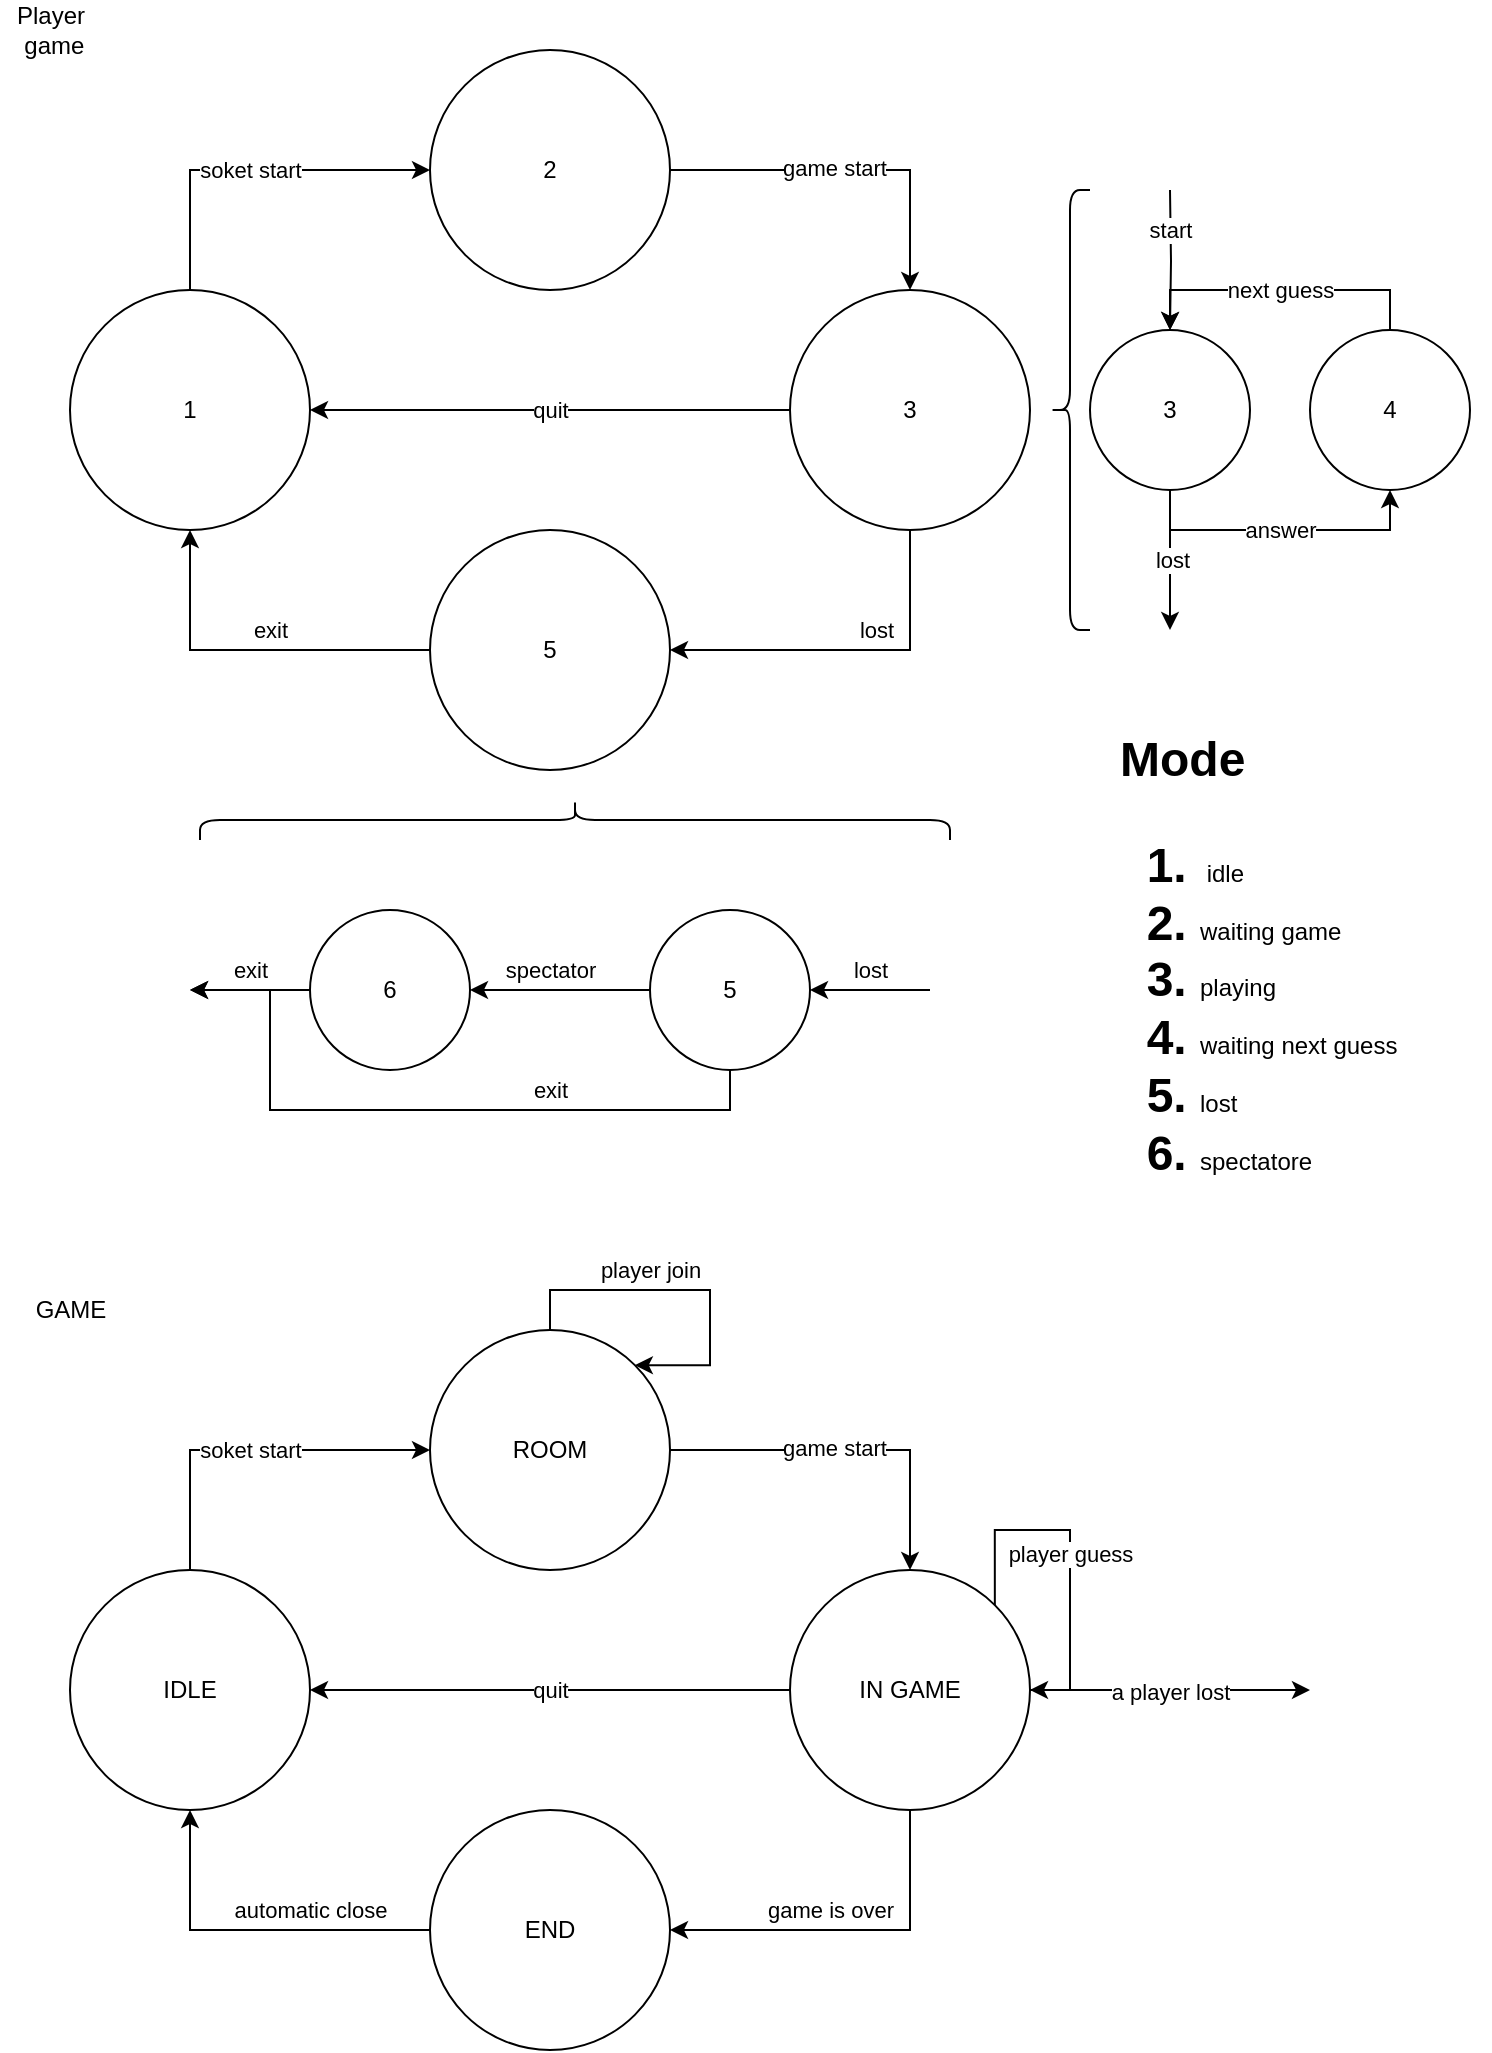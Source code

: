 <mxfile version="13.6.5">
    <diagram id="I9g1OWQRjAUT23NZXO4c" name="Page-1">
        <mxGraphModel dx="1292" dy="1152" grid="1" gridSize="10" guides="1" tooltips="1" connect="1" arrows="1" fold="1" page="1" pageScale="1" pageWidth="827" pageHeight="1169" math="0" shadow="0">
            <root>
                <mxCell id="0"/>
                <mxCell id="1" parent="0"/>
                <mxCell id="29" value="soket start" style="edgeStyle=orthogonalEdgeStyle;rounded=0;orthogonalLoop=1;jettySize=auto;html=1;entryX=0;entryY=0.5;entryDx=0;entryDy=0;" parent="1" source="25" target="30" edge="1">
                    <mxGeometry relative="1" as="geometry">
                        <mxPoint x="210" y="190" as="targetPoint"/>
                        <Array as="points">
                            <mxPoint x="140" y="190"/>
                        </Array>
                    </mxGeometry>
                </mxCell>
                <mxCell id="25" value="1" style="ellipse;whiteSpace=wrap;html=1;aspect=fixed;" parent="1" vertex="1">
                    <mxGeometry x="80" y="250" width="120" height="120" as="geometry"/>
                </mxCell>
                <mxCell id="32" style="edgeStyle=orthogonalEdgeStyle;rounded=0;orthogonalLoop=1;jettySize=auto;html=1;entryX=0.5;entryY=0;entryDx=0;entryDy=0;" parent="1" source="30" target="31" edge="1">
                    <mxGeometry relative="1" as="geometry"/>
                </mxCell>
                <mxCell id="33" value="game start" style="edgeLabel;html=1;align=center;verticalAlign=middle;resizable=0;points=[];" parent="32" vertex="1" connectable="0">
                    <mxGeometry x="-0.094" y="1" relative="1" as="geometry">
                        <mxPoint as="offset"/>
                    </mxGeometry>
                </mxCell>
                <mxCell id="30" value="2" style="ellipse;whiteSpace=wrap;html=1;aspect=fixed;" parent="1" vertex="1">
                    <mxGeometry x="260" y="130" width="120" height="120" as="geometry"/>
                </mxCell>
                <mxCell id="35" style="edgeStyle=orthogonalEdgeStyle;rounded=0;orthogonalLoop=1;jettySize=auto;html=1;exitX=0.5;exitY=1;exitDx=0;exitDy=0;entryX=1;entryY=0.5;entryDx=0;entryDy=0;" parent="1" source="31" target="34" edge="1">
                    <mxGeometry relative="1" as="geometry"/>
                </mxCell>
                <mxCell id="36" value="lost" style="edgeLabel;html=1;align=center;verticalAlign=middle;resizable=0;points=[];" parent="35" vertex="1" connectable="0">
                    <mxGeometry x="-0.18" y="-3" relative="1" as="geometry">
                        <mxPoint x="-3" y="-7" as="offset"/>
                    </mxGeometry>
                </mxCell>
                <mxCell id="38" value="quit" style="edgeStyle=orthogonalEdgeStyle;rounded=0;orthogonalLoop=1;jettySize=auto;html=1;entryX=1;entryY=0.5;entryDx=0;entryDy=0;" parent="1" source="31" target="25" edge="1">
                    <mxGeometry relative="1" as="geometry"/>
                </mxCell>
                <mxCell id="31" value="3" style="ellipse;whiteSpace=wrap;html=1;aspect=fixed;" parent="1" vertex="1">
                    <mxGeometry x="440" y="250" width="120" height="120" as="geometry"/>
                </mxCell>
                <mxCell id="37" value="exit" style="edgeStyle=orthogonalEdgeStyle;rounded=0;orthogonalLoop=1;jettySize=auto;html=1;entryX=0.5;entryY=1;entryDx=0;entryDy=0;" parent="1" source="34" target="25" edge="1">
                    <mxGeometry x="-0.111" y="-10" relative="1" as="geometry">
                        <mxPoint as="offset"/>
                    </mxGeometry>
                </mxCell>
                <mxCell id="34" value="5" style="ellipse;whiteSpace=wrap;html=1;aspect=fixed;" parent="1" vertex="1">
                    <mxGeometry x="260" y="370" width="120" height="120" as="geometry"/>
                </mxCell>
                <mxCell id="39" value="" style="shape=curlyBracket;whiteSpace=wrap;html=1;rounded=1;rotation=90;size=0.5;" parent="1" vertex="1">
                    <mxGeometry x="322.5" y="327.5" width="20" height="375" as="geometry"/>
                </mxCell>
                <mxCell id="44" value="exit" style="edgeStyle=orthogonalEdgeStyle;rounded=0;orthogonalLoop=1;jettySize=auto;html=1;exitX=0;exitY=0.5;exitDx=0;exitDy=0;" parent="1" source="40" edge="1">
                    <mxGeometry y="-10" relative="1" as="geometry">
                        <mxPoint x="140" y="600" as="targetPoint"/>
                        <mxPoint as="offset"/>
                    </mxGeometry>
                </mxCell>
                <mxCell id="40" value="6" style="ellipse;whiteSpace=wrap;html=1;aspect=fixed;" parent="1" vertex="1">
                    <mxGeometry x="200" y="560" width="80" height="80" as="geometry"/>
                </mxCell>
                <mxCell id="42" value="spectator" style="edgeStyle=orthogonalEdgeStyle;rounded=0;orthogonalLoop=1;jettySize=auto;html=1;entryX=1;entryY=0.5;entryDx=0;entryDy=0;" parent="1" source="41" target="40" edge="1">
                    <mxGeometry x="0.111" y="-10" relative="1" as="geometry">
                        <mxPoint as="offset"/>
                    </mxGeometry>
                </mxCell>
                <mxCell id="46" value="exit" style="edgeStyle=orthogonalEdgeStyle;rounded=0;orthogonalLoop=1;jettySize=auto;html=1;" parent="1" source="41" edge="1">
                    <mxGeometry x="-0.371" y="-10" relative="1" as="geometry">
                        <mxPoint x="140" y="600" as="targetPoint"/>
                        <Array as="points">
                            <mxPoint x="410" y="660"/>
                            <mxPoint x="180" y="660"/>
                            <mxPoint x="180" y="600"/>
                        </Array>
                        <mxPoint as="offset"/>
                    </mxGeometry>
                </mxCell>
                <mxCell id="41" value="5" style="ellipse;whiteSpace=wrap;html=1;aspect=fixed;" parent="1" vertex="1">
                    <mxGeometry x="370" y="560" width="80" height="80" as="geometry"/>
                </mxCell>
                <mxCell id="43" value="lost" style="endArrow=classic;html=1;entryX=1;entryY=0.5;entryDx=0;entryDy=0;" parent="1" target="41" edge="1">
                    <mxGeometry y="-10" width="50" height="50" relative="1" as="geometry">
                        <mxPoint x="510" y="600" as="sourcePoint"/>
                        <mxPoint x="320" y="560" as="targetPoint"/>
                        <mxPoint as="offset"/>
                    </mxGeometry>
                </mxCell>
                <mxCell id="53" value="start" style="edgeStyle=orthogonalEdgeStyle;rounded=0;orthogonalLoop=1;jettySize=auto;html=1;entryX=0.5;entryY=0;entryDx=0;entryDy=0;" parent="1" target="48" edge="1">
                    <mxGeometry x="-0.429" relative="1" as="geometry">
                        <mxPoint x="630" y="200" as="sourcePoint"/>
                        <mxPoint as="offset"/>
                    </mxGeometry>
                </mxCell>
                <mxCell id="47" value="" style="shape=curlyBracket;whiteSpace=wrap;html=1;rounded=1;rotation=0;size=0.5;" parent="1" vertex="1">
                    <mxGeometry x="570" y="200" width="20" height="220" as="geometry"/>
                </mxCell>
                <mxCell id="50" value="answer" style="edgeStyle=orthogonalEdgeStyle;rounded=0;orthogonalLoop=1;jettySize=auto;html=1;entryX=0.5;entryY=1;entryDx=0;entryDy=0;" parent="1" source="48" target="49" edge="1">
                    <mxGeometry relative="1" as="geometry">
                        <Array as="points">
                            <mxPoint x="630" y="370"/>
                            <mxPoint x="740" y="370"/>
                        </Array>
                    </mxGeometry>
                </mxCell>
                <mxCell id="52" value="lost" style="edgeStyle=orthogonalEdgeStyle;rounded=0;orthogonalLoop=1;jettySize=auto;html=1;" parent="1" source="48" edge="1">
                    <mxGeometry relative="1" as="geometry">
                        <mxPoint x="630" y="420" as="targetPoint"/>
                    </mxGeometry>
                </mxCell>
                <mxCell id="48" value="3" style="ellipse;whiteSpace=wrap;html=1;aspect=fixed;" parent="1" vertex="1">
                    <mxGeometry x="590" y="270" width="80" height="80" as="geometry"/>
                </mxCell>
                <mxCell id="51" value="next guess" style="edgeStyle=orthogonalEdgeStyle;rounded=0;orthogonalLoop=1;jettySize=auto;html=1;entryX=0.5;entryY=0;entryDx=0;entryDy=0;" parent="1" source="49" target="48" edge="1">
                    <mxGeometry relative="1" as="geometry">
                        <Array as="points">
                            <mxPoint x="740" y="250"/>
                            <mxPoint x="630" y="250"/>
                        </Array>
                    </mxGeometry>
                </mxCell>
                <mxCell id="49" value="4" style="ellipse;whiteSpace=wrap;html=1;aspect=fixed;" parent="1" vertex="1">
                    <mxGeometry x="700" y="270" width="80" height="80" as="geometry"/>
                </mxCell>
                <mxCell id="54" value="&lt;h1&gt;&lt;span&gt;Mode&lt;/span&gt;&lt;/h1&gt;&lt;h1&gt;&lt;ol&gt;&lt;li&gt;&lt;span style=&quot;font-size: 12px ; font-weight: 400 ; line-height: 100%&quot;&gt;&amp;nbsp;idle&lt;/span&gt;&lt;/li&gt;&lt;li&gt;&lt;span style=&quot;font-size: 12px ; font-weight: 400 ; line-height: 100%&quot;&gt;waiting game&lt;/span&gt;&lt;/li&gt;&lt;li&gt;&lt;span style=&quot;font-size: 12px ; font-weight: 400 ; line-height: 100%&quot;&gt;playing&lt;/span&gt;&lt;/li&gt;&lt;li&gt;&lt;span style=&quot;font-size: 12px ; font-weight: 400 ; line-height: 100%&quot;&gt;waiting next guess&lt;/span&gt;&lt;/li&gt;&lt;li&gt;&lt;span style=&quot;font-size: 12px ; font-weight: 400 ; line-height: 100%&quot;&gt;lost&lt;/span&gt;&lt;/li&gt;&lt;li&gt;&lt;span style=&quot;font-size: 12px ; font-weight: 400 ; line-height: 100%&quot;&gt;spectatore&lt;/span&gt;&lt;/li&gt;&lt;/ol&gt;&lt;/h1&gt;" style="text;html=1;strokeColor=none;fillColor=none;spacing=5;spacingTop=-20;whiteSpace=wrap;overflow=hidden;rounded=0;" parent="1" vertex="1">
                    <mxGeometry x="600" y="465" width="190" height="270" as="geometry"/>
                </mxCell>
                <mxCell id="55" value="soket start" style="edgeStyle=orthogonalEdgeStyle;rounded=0;orthogonalLoop=1;jettySize=auto;html=1;entryX=0;entryY=0.5;entryDx=0;entryDy=0;" edge="1" parent="1" source="56" target="59">
                    <mxGeometry relative="1" as="geometry">
                        <mxPoint x="210" y="830" as="targetPoint"/>
                        <Array as="points">
                            <mxPoint x="140" y="830"/>
                        </Array>
                    </mxGeometry>
                </mxCell>
                <mxCell id="56" value="IDLE" style="ellipse;whiteSpace=wrap;html=1;aspect=fixed;" vertex="1" parent="1">
                    <mxGeometry x="80" y="890" width="120" height="120" as="geometry"/>
                </mxCell>
                <mxCell id="57" style="edgeStyle=orthogonalEdgeStyle;rounded=0;orthogonalLoop=1;jettySize=auto;html=1;entryX=0.5;entryY=0;entryDx=0;entryDy=0;" edge="1" parent="1" source="59" target="63">
                    <mxGeometry relative="1" as="geometry"/>
                </mxCell>
                <mxCell id="58" value="game start" style="edgeLabel;html=1;align=center;verticalAlign=middle;resizable=0;points=[];" vertex="1" connectable="0" parent="57">
                    <mxGeometry x="-0.094" y="1" relative="1" as="geometry">
                        <mxPoint as="offset"/>
                    </mxGeometry>
                </mxCell>
                <mxCell id="59" value="ROOM" style="ellipse;whiteSpace=wrap;html=1;aspect=fixed;" vertex="1" parent="1">
                    <mxGeometry x="260" y="770" width="120" height="120" as="geometry"/>
                </mxCell>
                <mxCell id="60" style="edgeStyle=orthogonalEdgeStyle;rounded=0;orthogonalLoop=1;jettySize=auto;html=1;exitX=0.5;exitY=1;exitDx=0;exitDy=0;entryX=1;entryY=0.5;entryDx=0;entryDy=0;" edge="1" parent="1" source="63" target="65">
                    <mxGeometry relative="1" as="geometry"/>
                </mxCell>
                <mxCell id="61" value="game is over" style="edgeLabel;html=1;align=center;verticalAlign=middle;resizable=0;points=[];" vertex="1" connectable="0" parent="60">
                    <mxGeometry x="-0.18" y="-3" relative="1" as="geometry">
                        <mxPoint x="-26" y="-7" as="offset"/>
                    </mxGeometry>
                </mxCell>
                <mxCell id="62" value="quit" style="edgeStyle=orthogonalEdgeStyle;rounded=0;orthogonalLoop=1;jettySize=auto;html=1;entryX=1;entryY=0.5;entryDx=0;entryDy=0;" edge="1" parent="1" source="63" target="56">
                    <mxGeometry relative="1" as="geometry"/>
                </mxCell>
                <mxCell id="70" value="a player lost" style="edgeStyle=orthogonalEdgeStyle;rounded=0;orthogonalLoop=1;jettySize=auto;html=1;" edge="1" parent="1" source="63">
                    <mxGeometry relative="1" as="geometry">
                        <mxPoint x="700" y="950" as="targetPoint"/>
                    </mxGeometry>
                </mxCell>
                <mxCell id="63" value="IN GAME" style="ellipse;whiteSpace=wrap;html=1;aspect=fixed;" vertex="1" parent="1">
                    <mxGeometry x="440" y="890" width="120" height="120" as="geometry"/>
                </mxCell>
                <mxCell id="64" value="automatic close" style="edgeStyle=orthogonalEdgeStyle;rounded=0;orthogonalLoop=1;jettySize=auto;html=1;entryX=0.5;entryY=1;entryDx=0;entryDy=0;" edge="1" parent="1" source="65" target="56">
                    <mxGeometry x="-0.333" y="-10" relative="1" as="geometry">
                        <mxPoint as="offset"/>
                    </mxGeometry>
                </mxCell>
                <mxCell id="65" value="END" style="ellipse;whiteSpace=wrap;html=1;aspect=fixed;" vertex="1" parent="1">
                    <mxGeometry x="260" y="1010" width="120" height="120" as="geometry"/>
                </mxCell>
                <mxCell id="66" value="GAME" style="text;html=1;align=center;verticalAlign=middle;resizable=0;points=[];autosize=1;" vertex="1" parent="1">
                    <mxGeometry x="55" y="750" width="50" height="20" as="geometry"/>
                </mxCell>
                <mxCell id="67" value="Player&lt;br&gt;&amp;nbsp;game" style="text;html=1;align=center;verticalAlign=middle;resizable=0;points=[];autosize=1;" vertex="1" parent="1">
                    <mxGeometry x="45" y="105" width="50" height="30" as="geometry"/>
                </mxCell>
                <mxCell id="68" value="player join" style="edgeStyle=orthogonalEdgeStyle;rounded=0;orthogonalLoop=1;jettySize=auto;html=1;entryX=1;entryY=0;entryDx=0;entryDy=0;" edge="1" parent="1" source="59" target="59">
                    <mxGeometry x="-0.201" y="10" relative="1" as="geometry">
                        <Array as="points">
                            <mxPoint x="320" y="750"/>
                            <mxPoint x="400" y="750"/>
                            <mxPoint x="400" y="788"/>
                        </Array>
                        <mxPoint as="offset"/>
                    </mxGeometry>
                </mxCell>
                <mxCell id="69" value="player guess" style="edgeStyle=orthogonalEdgeStyle;rounded=0;orthogonalLoop=1;jettySize=auto;html=1;exitX=1;exitY=0;exitDx=0;exitDy=0;entryX=1;entryY=0.5;entryDx=0;entryDy=0;" edge="1" parent="1" source="63" target="63">
                    <mxGeometry relative="1" as="geometry"/>
                </mxCell>
            </root>
        </mxGraphModel>
    </diagram>
</mxfile>
